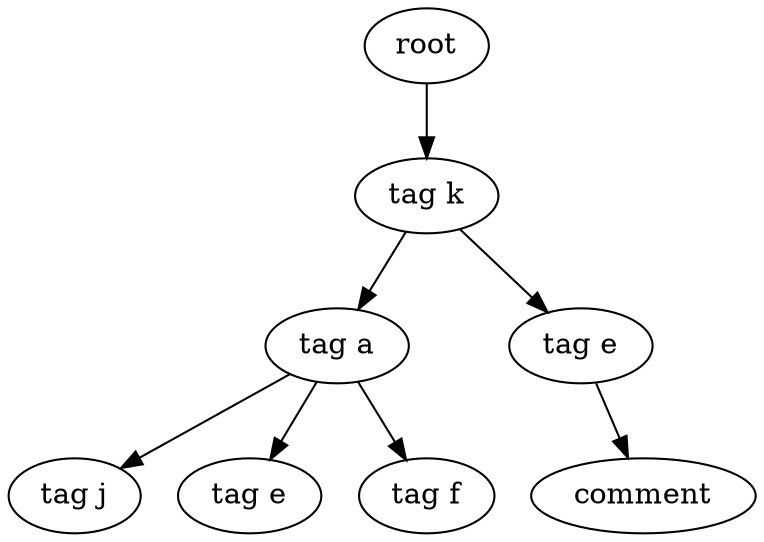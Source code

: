 digraph Tree{
0[label="root"];
0->00
00[label="tag k"];
00->000
000[label="tag a"];
000->0000
0000[label="tag j"];
000->0001
0001[label="tag e"];
000->0002
0002[label="tag f"];
00->001
001[label="tag e"];
001->0010
0010[label="comment"];
}
